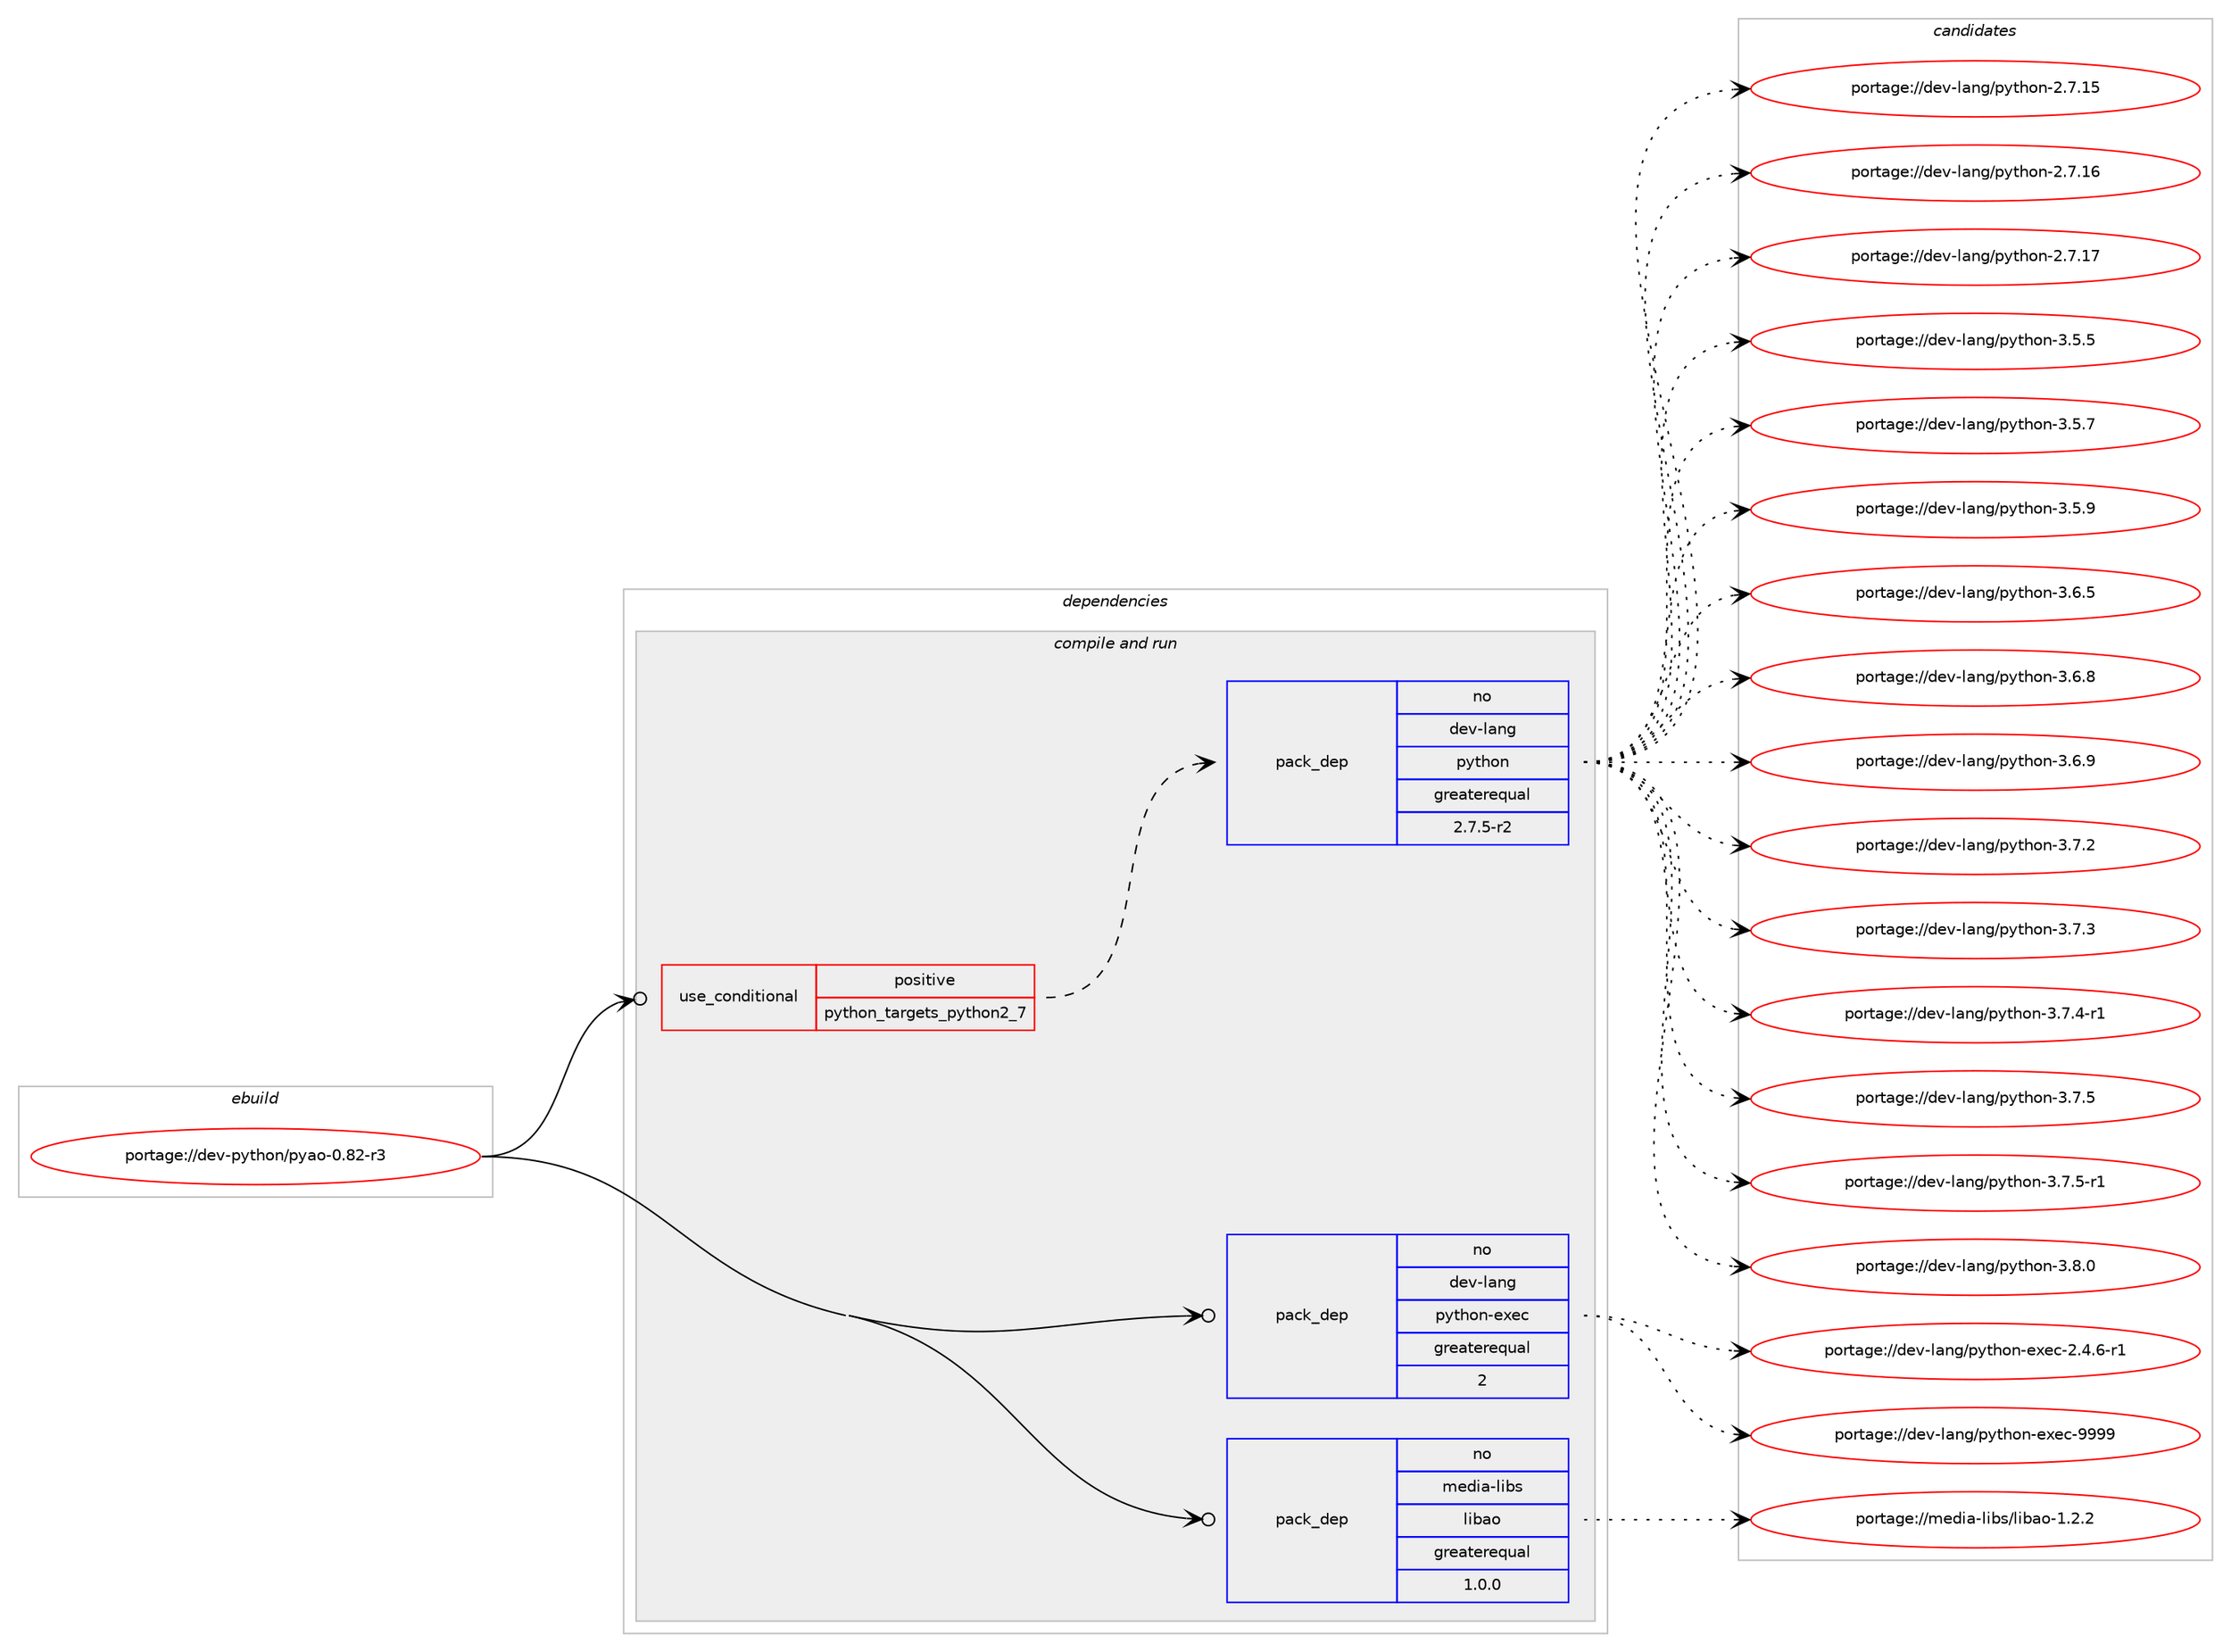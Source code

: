 digraph prolog {

# *************
# Graph options
# *************

newrank=true;
concentrate=true;
compound=true;
graph [rankdir=LR,fontname=Helvetica,fontsize=10,ranksep=1.5];#, ranksep=2.5, nodesep=0.2];
edge  [arrowhead=vee];
node  [fontname=Helvetica,fontsize=10];

# **********
# The ebuild
# **********

subgraph cluster_leftcol {
color=gray;
rank=same;
label=<<i>ebuild</i>>;
id [label="portage://dev-python/pyao-0.82-r3", color=red, width=4, href="../dev-python/pyao-0.82-r3.svg"];
}

# ****************
# The dependencies
# ****************

subgraph cluster_midcol {
color=gray;
label=<<i>dependencies</i>>;
subgraph cluster_compile {
fillcolor="#eeeeee";
style=filled;
label=<<i>compile</i>>;
}
subgraph cluster_compileandrun {
fillcolor="#eeeeee";
style=filled;
label=<<i>compile and run</i>>;
subgraph cond34576 {
dependency159089 [label=<<TABLE BORDER="0" CELLBORDER="1" CELLSPACING="0" CELLPADDING="4"><TR><TD ROWSPAN="3" CELLPADDING="10">use_conditional</TD></TR><TR><TD>positive</TD></TR><TR><TD>python_targets_python2_7</TD></TR></TABLE>>, shape=none, color=red];
subgraph pack121148 {
dependency159090 [label=<<TABLE BORDER="0" CELLBORDER="1" CELLSPACING="0" CELLPADDING="4" WIDTH="220"><TR><TD ROWSPAN="6" CELLPADDING="30">pack_dep</TD></TR><TR><TD WIDTH="110">no</TD></TR><TR><TD>dev-lang</TD></TR><TR><TD>python</TD></TR><TR><TD>greaterequal</TD></TR><TR><TD>2.7.5-r2</TD></TR></TABLE>>, shape=none, color=blue];
}
dependency159089:e -> dependency159090:w [weight=20,style="dashed",arrowhead="vee"];
}
id:e -> dependency159089:w [weight=20,style="solid",arrowhead="odotvee"];
subgraph pack121149 {
dependency159091 [label=<<TABLE BORDER="0" CELLBORDER="1" CELLSPACING="0" CELLPADDING="4" WIDTH="220"><TR><TD ROWSPAN="6" CELLPADDING="30">pack_dep</TD></TR><TR><TD WIDTH="110">no</TD></TR><TR><TD>dev-lang</TD></TR><TR><TD>python-exec</TD></TR><TR><TD>greaterequal</TD></TR><TR><TD>2</TD></TR></TABLE>>, shape=none, color=blue];
}
id:e -> dependency159091:w [weight=20,style="solid",arrowhead="odotvee"];
subgraph pack121150 {
dependency159092 [label=<<TABLE BORDER="0" CELLBORDER="1" CELLSPACING="0" CELLPADDING="4" WIDTH="220"><TR><TD ROWSPAN="6" CELLPADDING="30">pack_dep</TD></TR><TR><TD WIDTH="110">no</TD></TR><TR><TD>media-libs</TD></TR><TR><TD>libao</TD></TR><TR><TD>greaterequal</TD></TR><TR><TD>1.0.0</TD></TR></TABLE>>, shape=none, color=blue];
}
id:e -> dependency159092:w [weight=20,style="solid",arrowhead="odotvee"];
}
subgraph cluster_run {
fillcolor="#eeeeee";
style=filled;
label=<<i>run</i>>;
}
}

# **************
# The candidates
# **************

subgraph cluster_choices {
rank=same;
color=gray;
label=<<i>candidates</i>>;

subgraph choice121148 {
color=black;
nodesep=1;
choiceportage10010111845108971101034711212111610411111045504655464953 [label="portage://dev-lang/python-2.7.15", color=red, width=4,href="../dev-lang/python-2.7.15.svg"];
choiceportage10010111845108971101034711212111610411111045504655464954 [label="portage://dev-lang/python-2.7.16", color=red, width=4,href="../dev-lang/python-2.7.16.svg"];
choiceportage10010111845108971101034711212111610411111045504655464955 [label="portage://dev-lang/python-2.7.17", color=red, width=4,href="../dev-lang/python-2.7.17.svg"];
choiceportage100101118451089711010347112121116104111110455146534653 [label="portage://dev-lang/python-3.5.5", color=red, width=4,href="../dev-lang/python-3.5.5.svg"];
choiceportage100101118451089711010347112121116104111110455146534655 [label="portage://dev-lang/python-3.5.7", color=red, width=4,href="../dev-lang/python-3.5.7.svg"];
choiceportage100101118451089711010347112121116104111110455146534657 [label="portage://dev-lang/python-3.5.9", color=red, width=4,href="../dev-lang/python-3.5.9.svg"];
choiceportage100101118451089711010347112121116104111110455146544653 [label="portage://dev-lang/python-3.6.5", color=red, width=4,href="../dev-lang/python-3.6.5.svg"];
choiceportage100101118451089711010347112121116104111110455146544656 [label="portage://dev-lang/python-3.6.8", color=red, width=4,href="../dev-lang/python-3.6.8.svg"];
choiceportage100101118451089711010347112121116104111110455146544657 [label="portage://dev-lang/python-3.6.9", color=red, width=4,href="../dev-lang/python-3.6.9.svg"];
choiceportage100101118451089711010347112121116104111110455146554650 [label="portage://dev-lang/python-3.7.2", color=red, width=4,href="../dev-lang/python-3.7.2.svg"];
choiceportage100101118451089711010347112121116104111110455146554651 [label="portage://dev-lang/python-3.7.3", color=red, width=4,href="../dev-lang/python-3.7.3.svg"];
choiceportage1001011184510897110103471121211161041111104551465546524511449 [label="portage://dev-lang/python-3.7.4-r1", color=red, width=4,href="../dev-lang/python-3.7.4-r1.svg"];
choiceportage100101118451089711010347112121116104111110455146554653 [label="portage://dev-lang/python-3.7.5", color=red, width=4,href="../dev-lang/python-3.7.5.svg"];
choiceportage1001011184510897110103471121211161041111104551465546534511449 [label="portage://dev-lang/python-3.7.5-r1", color=red, width=4,href="../dev-lang/python-3.7.5-r1.svg"];
choiceportage100101118451089711010347112121116104111110455146564648 [label="portage://dev-lang/python-3.8.0", color=red, width=4,href="../dev-lang/python-3.8.0.svg"];
dependency159090:e -> choiceportage10010111845108971101034711212111610411111045504655464953:w [style=dotted,weight="100"];
dependency159090:e -> choiceportage10010111845108971101034711212111610411111045504655464954:w [style=dotted,weight="100"];
dependency159090:e -> choiceportage10010111845108971101034711212111610411111045504655464955:w [style=dotted,weight="100"];
dependency159090:e -> choiceportage100101118451089711010347112121116104111110455146534653:w [style=dotted,weight="100"];
dependency159090:e -> choiceportage100101118451089711010347112121116104111110455146534655:w [style=dotted,weight="100"];
dependency159090:e -> choiceportage100101118451089711010347112121116104111110455146534657:w [style=dotted,weight="100"];
dependency159090:e -> choiceportage100101118451089711010347112121116104111110455146544653:w [style=dotted,weight="100"];
dependency159090:e -> choiceportage100101118451089711010347112121116104111110455146544656:w [style=dotted,weight="100"];
dependency159090:e -> choiceportage100101118451089711010347112121116104111110455146544657:w [style=dotted,weight="100"];
dependency159090:e -> choiceportage100101118451089711010347112121116104111110455146554650:w [style=dotted,weight="100"];
dependency159090:e -> choiceportage100101118451089711010347112121116104111110455146554651:w [style=dotted,weight="100"];
dependency159090:e -> choiceportage1001011184510897110103471121211161041111104551465546524511449:w [style=dotted,weight="100"];
dependency159090:e -> choiceportage100101118451089711010347112121116104111110455146554653:w [style=dotted,weight="100"];
dependency159090:e -> choiceportage1001011184510897110103471121211161041111104551465546534511449:w [style=dotted,weight="100"];
dependency159090:e -> choiceportage100101118451089711010347112121116104111110455146564648:w [style=dotted,weight="100"];
}
subgraph choice121149 {
color=black;
nodesep=1;
choiceportage10010111845108971101034711212111610411111045101120101994550465246544511449 [label="portage://dev-lang/python-exec-2.4.6-r1", color=red, width=4,href="../dev-lang/python-exec-2.4.6-r1.svg"];
choiceportage10010111845108971101034711212111610411111045101120101994557575757 [label="portage://dev-lang/python-exec-9999", color=red, width=4,href="../dev-lang/python-exec-9999.svg"];
dependency159091:e -> choiceportage10010111845108971101034711212111610411111045101120101994550465246544511449:w [style=dotted,weight="100"];
dependency159091:e -> choiceportage10010111845108971101034711212111610411111045101120101994557575757:w [style=dotted,weight="100"];
}
subgraph choice121150 {
color=black;
nodesep=1;
choiceportage109101100105974510810598115471081059897111454946504650 [label="portage://media-libs/libao-1.2.2", color=red, width=4,href="../media-libs/libao-1.2.2.svg"];
dependency159092:e -> choiceportage109101100105974510810598115471081059897111454946504650:w [style=dotted,weight="100"];
}
}

}
